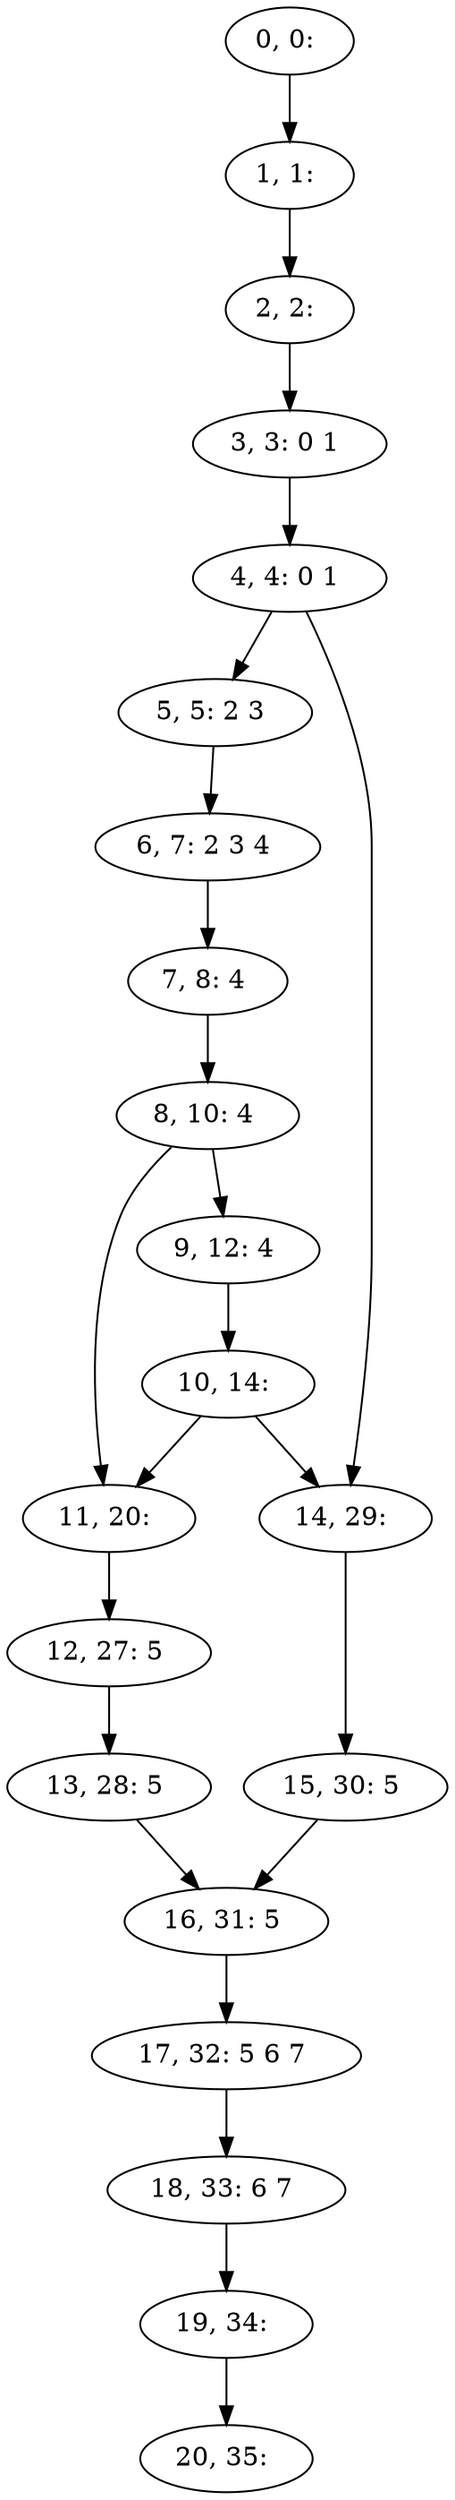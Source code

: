 digraph G {
0[label="0, 0: "];
1[label="1, 1: "];
2[label="2, 2: "];
3[label="3, 3: 0 1 "];
4[label="4, 4: 0 1 "];
5[label="5, 5: 2 3 "];
6[label="6, 7: 2 3 4 "];
7[label="7, 8: 4 "];
8[label="8, 10: 4 "];
9[label="9, 12: 4 "];
10[label="10, 14: "];
11[label="11, 20: "];
12[label="12, 27: 5 "];
13[label="13, 28: 5 "];
14[label="14, 29: "];
15[label="15, 30: 5 "];
16[label="16, 31: 5 "];
17[label="17, 32: 5 6 7 "];
18[label="18, 33: 6 7 "];
19[label="19, 34: "];
20[label="20, 35: "];
0->1 ;
1->2 ;
2->3 ;
3->4 ;
4->5 ;
4->14 ;
5->6 ;
6->7 ;
7->8 ;
8->9 ;
8->11 ;
9->10 ;
10->11 ;
10->14 ;
11->12 ;
12->13 ;
13->16 ;
14->15 ;
15->16 ;
16->17 ;
17->18 ;
18->19 ;
19->20 ;
}
